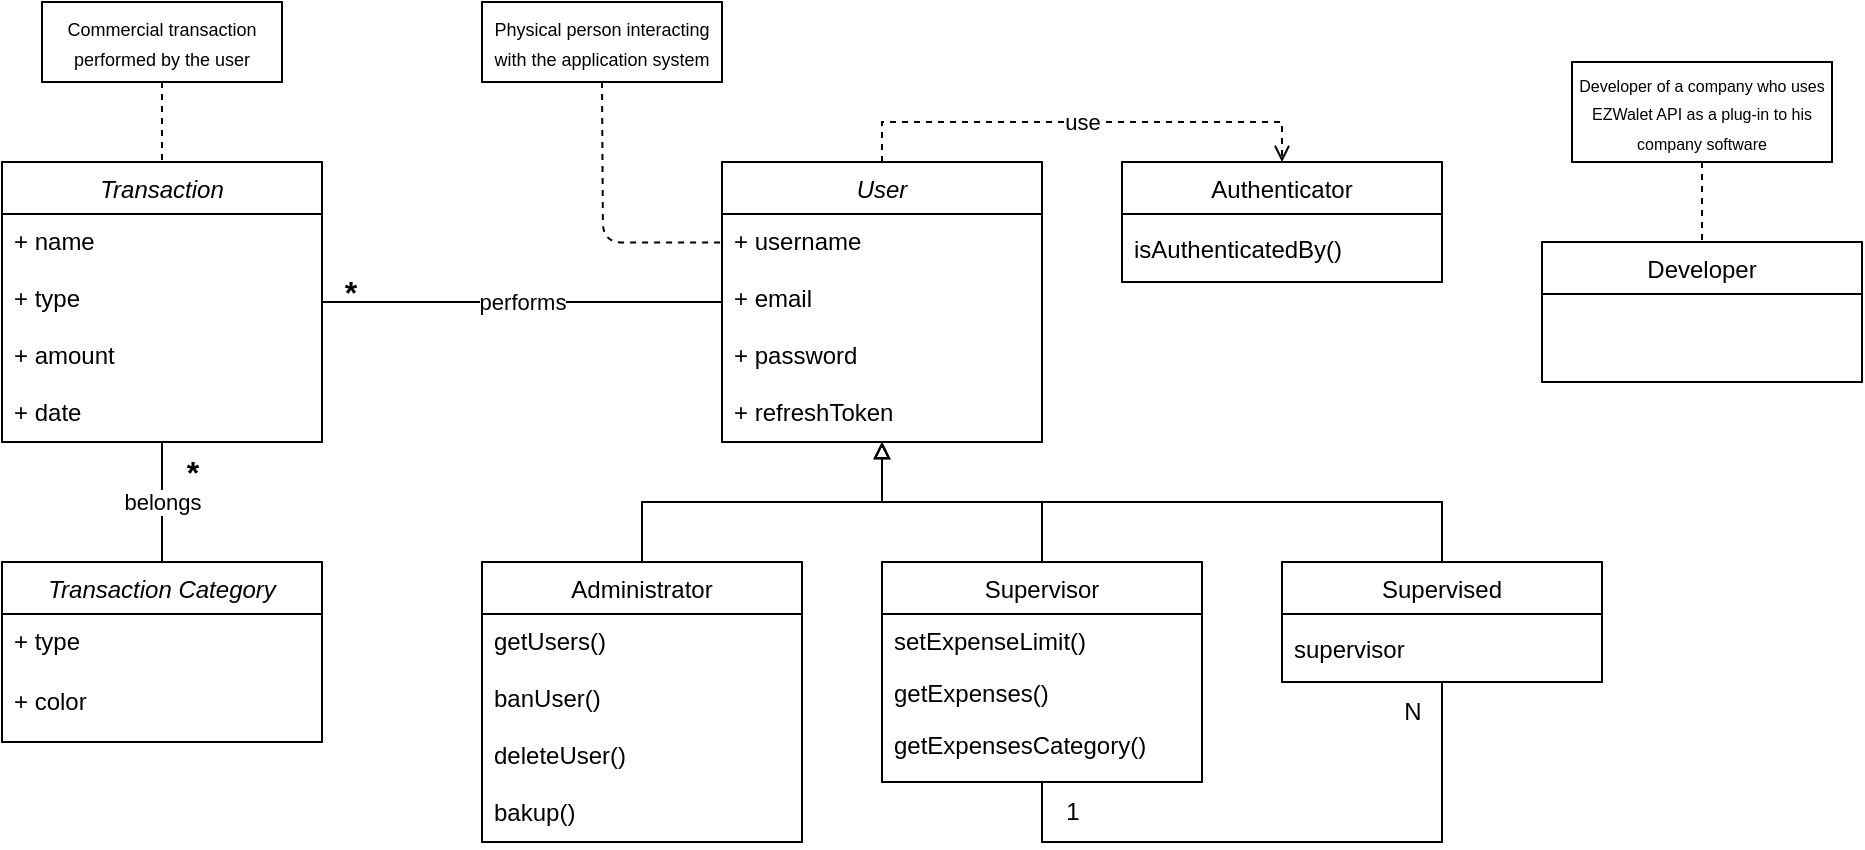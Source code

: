 <mxfile version="21.2.1" type="device">
  <diagram id="C5RBs43oDa-KdzZeNtuy" name="Page-1">
    <mxGraphModel dx="985" dy="582" grid="1" gridSize="10" guides="1" tooltips="1" connect="1" arrows="1" fold="1" page="1" pageScale="1" pageWidth="1169" pageHeight="827" background="#ffffff" math="0" shadow="0">
      <root>
        <mxCell id="WIyWlLk6GJQsqaUBKTNV-0" />
        <mxCell id="WIyWlLk6GJQsqaUBKTNV-1" parent="WIyWlLk6GJQsqaUBKTNV-0" />
        <mxCell id="wR84KsybCmgSTVY2d7rB-33" value="performs" style="edgeStyle=orthogonalEdgeStyle;rounded=0;orthogonalLoop=1;jettySize=auto;html=1;endArrow=none;endFill=0;" edge="1" parent="WIyWlLk6GJQsqaUBKTNV-1" source="zkfFHV4jXpPFQw0GAbJ--0" target="wR84KsybCmgSTVY2d7rB-9">
          <mxGeometry relative="1" as="geometry" />
        </mxCell>
        <mxCell id="wR84KsybCmgSTVY2d7rB-29" style="edgeStyle=orthogonalEdgeStyle;rounded=0;orthogonalLoop=1;jettySize=auto;html=1;exitX=0.5;exitY=0;exitDx=0;exitDy=0;endArrow=block;endFill=0;" edge="1" parent="WIyWlLk6GJQsqaUBKTNV-1" source="zkfFHV4jXpPFQw0GAbJ--6" target="wR84KsybCmgSTVY2d7rB-9">
          <mxGeometry relative="1" as="geometry" />
        </mxCell>
        <mxCell id="wR84KsybCmgSTVY2d7rB-83" style="edgeStyle=orthogonalEdgeStyle;rounded=0;orthogonalLoop=1;jettySize=auto;html=1;exitX=0.5;exitY=1;exitDx=0;exitDy=0;entryX=0.5;entryY=1;entryDx=0;entryDy=0;entryPerimeter=0;endArrow=none;endFill=0;" edge="1" parent="WIyWlLk6GJQsqaUBKTNV-1" source="zkfFHV4jXpPFQw0GAbJ--6" target="wR84KsybCmgSTVY2d7rB-32">
          <mxGeometry relative="1" as="geometry">
            <Array as="points">
              <mxPoint x="560" y="460" />
              <mxPoint x="760" y="460" />
            </Array>
          </mxGeometry>
        </mxCell>
        <mxCell id="zkfFHV4jXpPFQw0GAbJ--6" value="Supervisor" style="swimlane;fontStyle=0;align=center;verticalAlign=top;childLayout=stackLayout;horizontal=1;startSize=26;horizontalStack=0;resizeParent=1;resizeLast=0;collapsible=1;marginBottom=0;rounded=0;shadow=0;strokeWidth=1;" parent="WIyWlLk6GJQsqaUBKTNV-1" vertex="1">
          <mxGeometry x="480" y="320" width="160" height="110" as="geometry">
            <mxRectangle x="130" y="380" width="160" height="26" as="alternateBounds" />
          </mxGeometry>
        </mxCell>
        <mxCell id="zkfFHV4jXpPFQw0GAbJ--11" value="setExpenseLimit()" style="text;align=left;verticalAlign=top;spacingLeft=4;spacingRight=4;overflow=hidden;rotatable=0;points=[[0,0.5],[1,0.5]];portConstraint=eastwest;" parent="zkfFHV4jXpPFQw0GAbJ--6" vertex="1">
          <mxGeometry y="26" width="160" height="26" as="geometry" />
        </mxCell>
        <mxCell id="wR84KsybCmgSTVY2d7rB-27" value="getExpenses()" style="text;align=left;verticalAlign=top;spacingLeft=4;spacingRight=4;overflow=hidden;rotatable=0;points=[[0,0.5],[1,0.5]];portConstraint=eastwest;" vertex="1" parent="zkfFHV4jXpPFQw0GAbJ--6">
          <mxGeometry y="52" width="160" height="26" as="geometry" />
        </mxCell>
        <mxCell id="wR84KsybCmgSTVY2d7rB-28" value="getExpensesCategory()" style="text;align=left;verticalAlign=top;spacingLeft=4;spacingRight=4;overflow=hidden;rotatable=0;points=[[0,0.5],[1,0.5]];portConstraint=eastwest;" vertex="1" parent="zkfFHV4jXpPFQw0GAbJ--6">
          <mxGeometry y="78" width="160" height="26" as="geometry" />
        </mxCell>
        <mxCell id="wR84KsybCmgSTVY2d7rB-30" style="edgeStyle=orthogonalEdgeStyle;rounded=0;orthogonalLoop=1;jettySize=auto;html=1;exitX=0.5;exitY=0;exitDx=0;exitDy=0;endArrow=block;endFill=0;" edge="1" parent="WIyWlLk6GJQsqaUBKTNV-1" source="zkfFHV4jXpPFQw0GAbJ--13" target="wR84KsybCmgSTVY2d7rB-9">
          <mxGeometry relative="1" as="geometry" />
        </mxCell>
        <mxCell id="zkfFHV4jXpPFQw0GAbJ--13" value="Supervised" style="swimlane;fontStyle=0;align=center;verticalAlign=top;childLayout=stackLayout;horizontal=1;startSize=26;horizontalStack=0;resizeParent=1;resizeLast=0;collapsible=1;marginBottom=0;rounded=0;shadow=0;strokeWidth=1;" parent="WIyWlLk6GJQsqaUBKTNV-1" vertex="1">
          <mxGeometry x="680" y="320" width="160" height="60" as="geometry">
            <mxRectangle x="340" y="380" width="170" height="26" as="alternateBounds" />
          </mxGeometry>
        </mxCell>
        <mxCell id="wR84KsybCmgSTVY2d7rB-32" value="supervisor" style="text;align=left;verticalAlign=middle;spacingLeft=4;spacingRight=4;overflow=hidden;rotatable=0;points=[[0,0.5],[1,0.5]];portConstraint=eastwest;" vertex="1" parent="zkfFHV4jXpPFQw0GAbJ--13">
          <mxGeometry y="26" width="160" height="34" as="geometry" />
        </mxCell>
        <mxCell id="wR84KsybCmgSTVY2d7rB-43" value="use" style="edgeStyle=orthogonalEdgeStyle;rounded=0;orthogonalLoop=1;jettySize=auto;html=1;exitX=0.5;exitY=0;exitDx=0;exitDy=0;entryX=0.5;entryY=0;entryDx=0;entryDy=0;dashed=1;endArrow=open;endFill=0;" edge="1" parent="WIyWlLk6GJQsqaUBKTNV-1" source="wR84KsybCmgSTVY2d7rB-9" target="wR84KsybCmgSTVY2d7rB-39">
          <mxGeometry relative="1" as="geometry" />
        </mxCell>
        <mxCell id="wR84KsybCmgSTVY2d7rB-37" value="belongs" style="edgeStyle=orthogonalEdgeStyle;rounded=0;orthogonalLoop=1;jettySize=auto;html=1;endArrow=none;endFill=0;" edge="1" parent="WIyWlLk6GJQsqaUBKTNV-1" source="wR84KsybCmgSTVY2d7rB-18" target="zkfFHV4jXpPFQw0GAbJ--0">
          <mxGeometry relative="1" as="geometry" />
        </mxCell>
        <mxCell id="wR84KsybCmgSTVY2d7rB-18" value="Transaction Category" style="swimlane;fontStyle=2;align=center;verticalAlign=top;childLayout=stackLayout;horizontal=1;startSize=26;horizontalStack=0;resizeParent=1;resizeLast=0;collapsible=1;marginBottom=0;rounded=0;shadow=0;strokeWidth=1;" vertex="1" parent="WIyWlLk6GJQsqaUBKTNV-1">
          <mxGeometry x="40" y="320" width="160" height="90" as="geometry">
            <mxRectangle x="230" y="140" width="160" height="26" as="alternateBounds" />
          </mxGeometry>
        </mxCell>
        <mxCell id="wR84KsybCmgSTVY2d7rB-19" value="" style="group;verticalAlign=middle;" vertex="1" connectable="0" parent="wR84KsybCmgSTVY2d7rB-18">
          <mxGeometry y="26" width="160" height="64" as="geometry" />
        </mxCell>
        <mxCell id="wR84KsybCmgSTVY2d7rB-24" value="" style="group" vertex="1" connectable="0" parent="wR84KsybCmgSTVY2d7rB-19">
          <mxGeometry width="160" height="64" as="geometry" />
        </mxCell>
        <mxCell id="wR84KsybCmgSTVY2d7rB-20" value="+ type" style="text;align=left;verticalAlign=top;spacingLeft=4;spacingRight=4;overflow=hidden;rotatable=0;points=[[0,0.5],[1,0.5]];portConstraint=eastwest;" vertex="1" parent="wR84KsybCmgSTVY2d7rB-24">
          <mxGeometry width="160" height="30" as="geometry" />
        </mxCell>
        <mxCell id="wR84KsybCmgSTVY2d7rB-21" value="+ color" style="text;align=left;verticalAlign=top;spacingLeft=4;spacingRight=4;overflow=hidden;rotatable=0;points=[[0,0.5],[1,0.5]];portConstraint=eastwest;rounded=0;shadow=0;html=0;" vertex="1" parent="wR84KsybCmgSTVY2d7rB-24">
          <mxGeometry y="30" width="160" height="34" as="geometry" />
        </mxCell>
        <mxCell id="wR84KsybCmgSTVY2d7rB-34" value="&lt;b&gt;&lt;font style=&quot;font-size: 16px;&quot;&gt;*&lt;/font&gt;&lt;/b&gt;" style="text;html=1;align=center;verticalAlign=middle;resizable=0;points=[];autosize=1;strokeColor=none;fillColor=none;" vertex="1" parent="WIyWlLk6GJQsqaUBKTNV-1">
          <mxGeometry x="199" y="170" width="30" height="30" as="geometry" />
        </mxCell>
        <mxCell id="wR84KsybCmgSTVY2d7rB-38" value="&lt;b&gt;&lt;font style=&quot;font-size: 16px;&quot;&gt;*&lt;/font&gt;&lt;/b&gt;" style="text;html=1;align=center;verticalAlign=middle;resizable=0;points=[];autosize=1;strokeColor=none;fillColor=none;" vertex="1" parent="WIyWlLk6GJQsqaUBKTNV-1">
          <mxGeometry x="120" y="260" width="30" height="30" as="geometry" />
        </mxCell>
        <mxCell id="wR84KsybCmgSTVY2d7rB-39" value="Authenticator" style="swimlane;fontStyle=0;align=center;verticalAlign=top;childLayout=stackLayout;horizontal=1;startSize=26;horizontalStack=0;resizeParent=1;resizeLast=0;collapsible=1;marginBottom=0;rounded=0;shadow=0;strokeWidth=1;" vertex="1" parent="WIyWlLk6GJQsqaUBKTNV-1">
          <mxGeometry x="600" y="120" width="160" height="60" as="geometry">
            <mxRectangle x="340" y="380" width="170" height="26" as="alternateBounds" />
          </mxGeometry>
        </mxCell>
        <mxCell id="wR84KsybCmgSTVY2d7rB-40" value="isAuthenticatedBy()" style="text;align=left;verticalAlign=middle;spacingLeft=4;spacingRight=4;overflow=hidden;rotatable=0;points=[[0,0.5],[1,0.5]];portConstraint=eastwest;" vertex="1" parent="wR84KsybCmgSTVY2d7rB-39">
          <mxGeometry y="26" width="160" height="34" as="geometry" />
        </mxCell>
        <mxCell id="wR84KsybCmgSTVY2d7rB-49" value="" style="group" vertex="1" connectable="0" parent="WIyWlLk6GJQsqaUBKTNV-1">
          <mxGeometry x="40" y="40" width="160" height="220" as="geometry" />
        </mxCell>
        <mxCell id="zkfFHV4jXpPFQw0GAbJ--0" value="Transaction" style="swimlane;fontStyle=2;align=center;verticalAlign=top;childLayout=stackLayout;horizontal=1;startSize=26;horizontalStack=0;resizeParent=1;resizeLast=0;collapsible=1;marginBottom=0;rounded=0;shadow=0;strokeWidth=1;" parent="wR84KsybCmgSTVY2d7rB-49" vertex="1">
          <mxGeometry y="80" width="160" height="140" as="geometry">
            <mxRectangle x="230" y="140" width="160" height="26" as="alternateBounds" />
          </mxGeometry>
        </mxCell>
        <mxCell id="wR84KsybCmgSTVY2d7rB-8" value="" style="group" vertex="1" connectable="0" parent="zkfFHV4jXpPFQw0GAbJ--0">
          <mxGeometry y="26" width="160" height="114" as="geometry" />
        </mxCell>
        <mxCell id="zkfFHV4jXpPFQw0GAbJ--1" value="+ name" style="text;align=left;verticalAlign=top;spacingLeft=4;spacingRight=4;overflow=hidden;rotatable=0;points=[[0,0.5],[1,0.5]];portConstraint=eastwest;" parent="wR84KsybCmgSTVY2d7rB-8" vertex="1">
          <mxGeometry width="160" height="28.5" as="geometry" />
        </mxCell>
        <mxCell id="zkfFHV4jXpPFQw0GAbJ--2" value="+ type" style="text;align=left;verticalAlign=top;spacingLeft=4;spacingRight=4;overflow=hidden;rotatable=0;points=[[0,0.5],[1,0.5]];portConstraint=eastwest;rounded=0;shadow=0;html=0;" parent="wR84KsybCmgSTVY2d7rB-8" vertex="1">
          <mxGeometry y="28.5" width="160" height="28.5" as="geometry" />
        </mxCell>
        <mxCell id="zkfFHV4jXpPFQw0GAbJ--3" value="+ amount" style="text;align=left;verticalAlign=top;spacingLeft=4;spacingRight=4;overflow=hidden;rotatable=0;points=[[0,0.5],[1,0.5]];portConstraint=eastwest;rounded=0;shadow=0;html=0;" parent="wR84KsybCmgSTVY2d7rB-8" vertex="1">
          <mxGeometry y="57.0" width="160" height="28.5" as="geometry" />
        </mxCell>
        <mxCell id="wR84KsybCmgSTVY2d7rB-6" value="+ date" style="text;align=left;verticalAlign=top;spacingLeft=4;spacingRight=4;overflow=hidden;rotatable=0;points=[[0,0.5],[1,0.5]];portConstraint=eastwest;rounded=0;shadow=0;html=0;" vertex="1" parent="wR84KsybCmgSTVY2d7rB-8">
          <mxGeometry y="85.5" width="160" height="28.5" as="geometry" />
        </mxCell>
        <mxCell id="wR84KsybCmgSTVY2d7rB-46" style="edgeStyle=orthogonalEdgeStyle;rounded=0;orthogonalLoop=1;jettySize=auto;html=1;endArrow=none;endFill=0;dashed=1;" edge="1" parent="wR84KsybCmgSTVY2d7rB-49" source="wR84KsybCmgSTVY2d7rB-45" target="zkfFHV4jXpPFQw0GAbJ--0">
          <mxGeometry relative="1" as="geometry" />
        </mxCell>
        <mxCell id="wR84KsybCmgSTVY2d7rB-45" value="&lt;font style=&quot;font-size: 9px;&quot;&gt;Commercial transaction performed by the user&lt;/font&gt;" style="rounded=0;whiteSpace=wrap;html=1;" vertex="1" parent="wR84KsybCmgSTVY2d7rB-49">
          <mxGeometry x="20" width="120" height="40" as="geometry" />
        </mxCell>
        <mxCell id="wR84KsybCmgSTVY2d7rB-53" value="" style="group" vertex="1" connectable="0" parent="WIyWlLk6GJQsqaUBKTNV-1">
          <mxGeometry x="810" y="70" width="160" height="160" as="geometry" />
        </mxCell>
        <mxCell id="wR84KsybCmgSTVY2d7rB-15" value="Developer" style="swimlane;fontStyle=0;align=center;verticalAlign=top;childLayout=stackLayout;horizontal=1;startSize=26;horizontalStack=0;resizeParent=1;resizeLast=0;collapsible=1;marginBottom=0;rounded=0;shadow=0;strokeWidth=1;" vertex="1" parent="wR84KsybCmgSTVY2d7rB-53">
          <mxGeometry y="90" width="160" height="70" as="geometry">
            <mxRectangle x="340" y="380" width="170" height="26" as="alternateBounds" />
          </mxGeometry>
        </mxCell>
        <mxCell id="wR84KsybCmgSTVY2d7rB-52" style="edgeStyle=orthogonalEdgeStyle;rounded=0;orthogonalLoop=1;jettySize=auto;html=1;entryX=0.5;entryY=0;entryDx=0;entryDy=0;endArrow=none;endFill=0;dashed=1;" edge="1" parent="wR84KsybCmgSTVY2d7rB-53" source="wR84KsybCmgSTVY2d7rB-51" target="wR84KsybCmgSTVY2d7rB-15">
          <mxGeometry relative="1" as="geometry" />
        </mxCell>
        <mxCell id="wR84KsybCmgSTVY2d7rB-51" value="&lt;font style=&quot;font-size: 8px;&quot;&gt;Developer of a company who uses EZWalet API as a plug-in to his company software&lt;/font&gt;" style="rounded=0;whiteSpace=wrap;html=1;" vertex="1" parent="wR84KsybCmgSTVY2d7rB-53">
          <mxGeometry x="15" width="130" height="50" as="geometry" />
        </mxCell>
        <mxCell id="wR84KsybCmgSTVY2d7rB-82" style="edgeStyle=orthogonalEdgeStyle;rounded=0;orthogonalLoop=1;jettySize=auto;html=1;endArrow=block;endFill=0;" edge="1" parent="WIyWlLk6GJQsqaUBKTNV-1" source="wR84KsybCmgSTVY2d7rB-54" target="wR84KsybCmgSTVY2d7rB-9">
          <mxGeometry relative="1" as="geometry" />
        </mxCell>
        <mxCell id="wR84KsybCmgSTVY2d7rB-54" value="Administrator" style="swimlane;fontStyle=0;align=center;verticalAlign=top;childLayout=stackLayout;horizontal=1;startSize=26;horizontalStack=0;resizeParent=1;resizeLast=0;collapsible=1;marginBottom=0;rounded=0;shadow=0;strokeWidth=1;" vertex="1" parent="WIyWlLk6GJQsqaUBKTNV-1">
          <mxGeometry x="280" y="320" width="160" height="140" as="geometry">
            <mxRectangle x="130" y="380" width="160" height="26" as="alternateBounds" />
          </mxGeometry>
        </mxCell>
        <mxCell id="wR84KsybCmgSTVY2d7rB-91" value="" style="group" vertex="1" connectable="0" parent="wR84KsybCmgSTVY2d7rB-54">
          <mxGeometry y="26" width="160" height="114" as="geometry" />
        </mxCell>
        <mxCell id="wR84KsybCmgSTVY2d7rB-55" value="getUsers()" style="text;align=left;verticalAlign=top;spacingLeft=4;spacingRight=4;overflow=hidden;rotatable=0;points=[[0,0.5],[1,0.5]];portConstraint=eastwest;" vertex="1" parent="wR84KsybCmgSTVY2d7rB-91">
          <mxGeometry width="160" height="28.5" as="geometry" />
        </mxCell>
        <mxCell id="wR84KsybCmgSTVY2d7rB-56" value="banUser()" style="text;align=left;verticalAlign=top;spacingLeft=4;spacingRight=4;overflow=hidden;rotatable=0;points=[[0,0.5],[1,0.5]];portConstraint=eastwest;" vertex="1" parent="wR84KsybCmgSTVY2d7rB-91">
          <mxGeometry y="28.5" width="160" height="28.5" as="geometry" />
        </mxCell>
        <mxCell id="wR84KsybCmgSTVY2d7rB-57" value="deleteUser()" style="text;align=left;verticalAlign=top;spacingLeft=4;spacingRight=4;overflow=hidden;rotatable=0;points=[[0,0.5],[1,0.5]];portConstraint=eastwest;" vertex="1" parent="wR84KsybCmgSTVY2d7rB-91">
          <mxGeometry y="57.0" width="160" height="28.5" as="geometry" />
        </mxCell>
        <mxCell id="wR84KsybCmgSTVY2d7rB-90" value="bakup()" style="text;align=left;verticalAlign=top;spacingLeft=4;spacingRight=4;overflow=hidden;rotatable=0;points=[[0,0.5],[1,0.5]];portConstraint=eastwest;" vertex="1" parent="wR84KsybCmgSTVY2d7rB-91">
          <mxGeometry y="85.5" width="160" height="28.5" as="geometry" />
        </mxCell>
        <mxCell id="wR84KsybCmgSTVY2d7rB-9" value="User" style="swimlane;fontStyle=2;align=center;verticalAlign=top;childLayout=stackLayout;horizontal=1;startSize=26;horizontalStack=0;resizeParent=1;resizeLast=0;collapsible=1;marginBottom=0;rounded=0;shadow=0;strokeWidth=1;" vertex="1" parent="WIyWlLk6GJQsqaUBKTNV-1">
          <mxGeometry x="400" y="120" width="160" height="140" as="geometry">
            <mxRectangle x="230" y="140" width="160" height="26" as="alternateBounds" />
          </mxGeometry>
        </mxCell>
        <mxCell id="wR84KsybCmgSTVY2d7rB-10" value="" style="group" vertex="1" connectable="0" parent="wR84KsybCmgSTVY2d7rB-9">
          <mxGeometry y="26" width="160" height="114" as="geometry" />
        </mxCell>
        <mxCell id="wR84KsybCmgSTVY2d7rB-11" value="+ username" style="text;align=left;verticalAlign=top;spacingLeft=4;spacingRight=4;overflow=hidden;rotatable=0;points=[[0,0.5],[1,0.5]];portConstraint=eastwest;" vertex="1" parent="wR84KsybCmgSTVY2d7rB-10">
          <mxGeometry width="160" height="28.5" as="geometry" />
        </mxCell>
        <mxCell id="wR84KsybCmgSTVY2d7rB-12" value="+ email" style="text;align=left;verticalAlign=top;spacingLeft=4;spacingRight=4;overflow=hidden;rotatable=0;points=[[0,0.5],[1,0.5]];portConstraint=eastwest;rounded=0;shadow=0;html=0;" vertex="1" parent="wR84KsybCmgSTVY2d7rB-10">
          <mxGeometry y="28.5" width="160" height="28.5" as="geometry" />
        </mxCell>
        <mxCell id="wR84KsybCmgSTVY2d7rB-13" value="+ password" style="text;align=left;verticalAlign=top;spacingLeft=4;spacingRight=4;overflow=hidden;rotatable=0;points=[[0,0.5],[1,0.5]];portConstraint=eastwest;rounded=0;shadow=0;html=0;" vertex="1" parent="wR84KsybCmgSTVY2d7rB-10">
          <mxGeometry y="57.0" width="160" height="28.5" as="geometry" />
        </mxCell>
        <mxCell id="wR84KsybCmgSTVY2d7rB-14" value="+ refreshToken" style="text;align=left;verticalAlign=top;spacingLeft=4;spacingRight=4;overflow=hidden;rotatable=0;points=[[0,0.5],[1,0.5]];portConstraint=eastwest;rounded=0;shadow=0;html=0;" vertex="1" parent="wR84KsybCmgSTVY2d7rB-10">
          <mxGeometry y="85.5" width="160" height="28.5" as="geometry" />
        </mxCell>
        <mxCell id="wR84KsybCmgSTVY2d7rB-48" style="edgeStyle=orthogonalEdgeStyle;rounded=1;orthogonalLoop=1;jettySize=auto;html=1;entryX=0;entryY=0.5;entryDx=0;entryDy=0;endArrow=none;endFill=0;dashed=1;" edge="1" parent="WIyWlLk6GJQsqaUBKTNV-1" target="wR84KsybCmgSTVY2d7rB-11">
          <mxGeometry relative="1" as="geometry">
            <mxPoint x="340" y="80" as="sourcePoint" />
          </mxGeometry>
        </mxCell>
        <mxCell id="wR84KsybCmgSTVY2d7rB-47" value="&lt;font style=&quot;font-size: 9px;&quot;&gt;Physical person interacting with the application system&lt;br&gt;&lt;/font&gt;" style="rounded=0;whiteSpace=wrap;html=1;movable=1;resizable=1;rotatable=1;deletable=1;editable=1;locked=0;connectable=1;" vertex="1" parent="WIyWlLk6GJQsqaUBKTNV-1">
          <mxGeometry x="280" y="40" width="120" height="40" as="geometry" />
        </mxCell>
        <mxCell id="wR84KsybCmgSTVY2d7rB-88" value="1" style="text;html=1;align=center;verticalAlign=middle;resizable=0;points=[];autosize=1;strokeColor=none;fillColor=none;" vertex="1" parent="WIyWlLk6GJQsqaUBKTNV-1">
          <mxGeometry x="560" y="430" width="30" height="30" as="geometry" />
        </mxCell>
        <mxCell id="wR84KsybCmgSTVY2d7rB-89" value="N" style="text;html=1;align=center;verticalAlign=middle;resizable=0;points=[];autosize=1;strokeColor=none;fillColor=none;" vertex="1" parent="WIyWlLk6GJQsqaUBKTNV-1">
          <mxGeometry x="730" y="380" width="30" height="30" as="geometry" />
        </mxCell>
      </root>
    </mxGraphModel>
  </diagram>
</mxfile>
